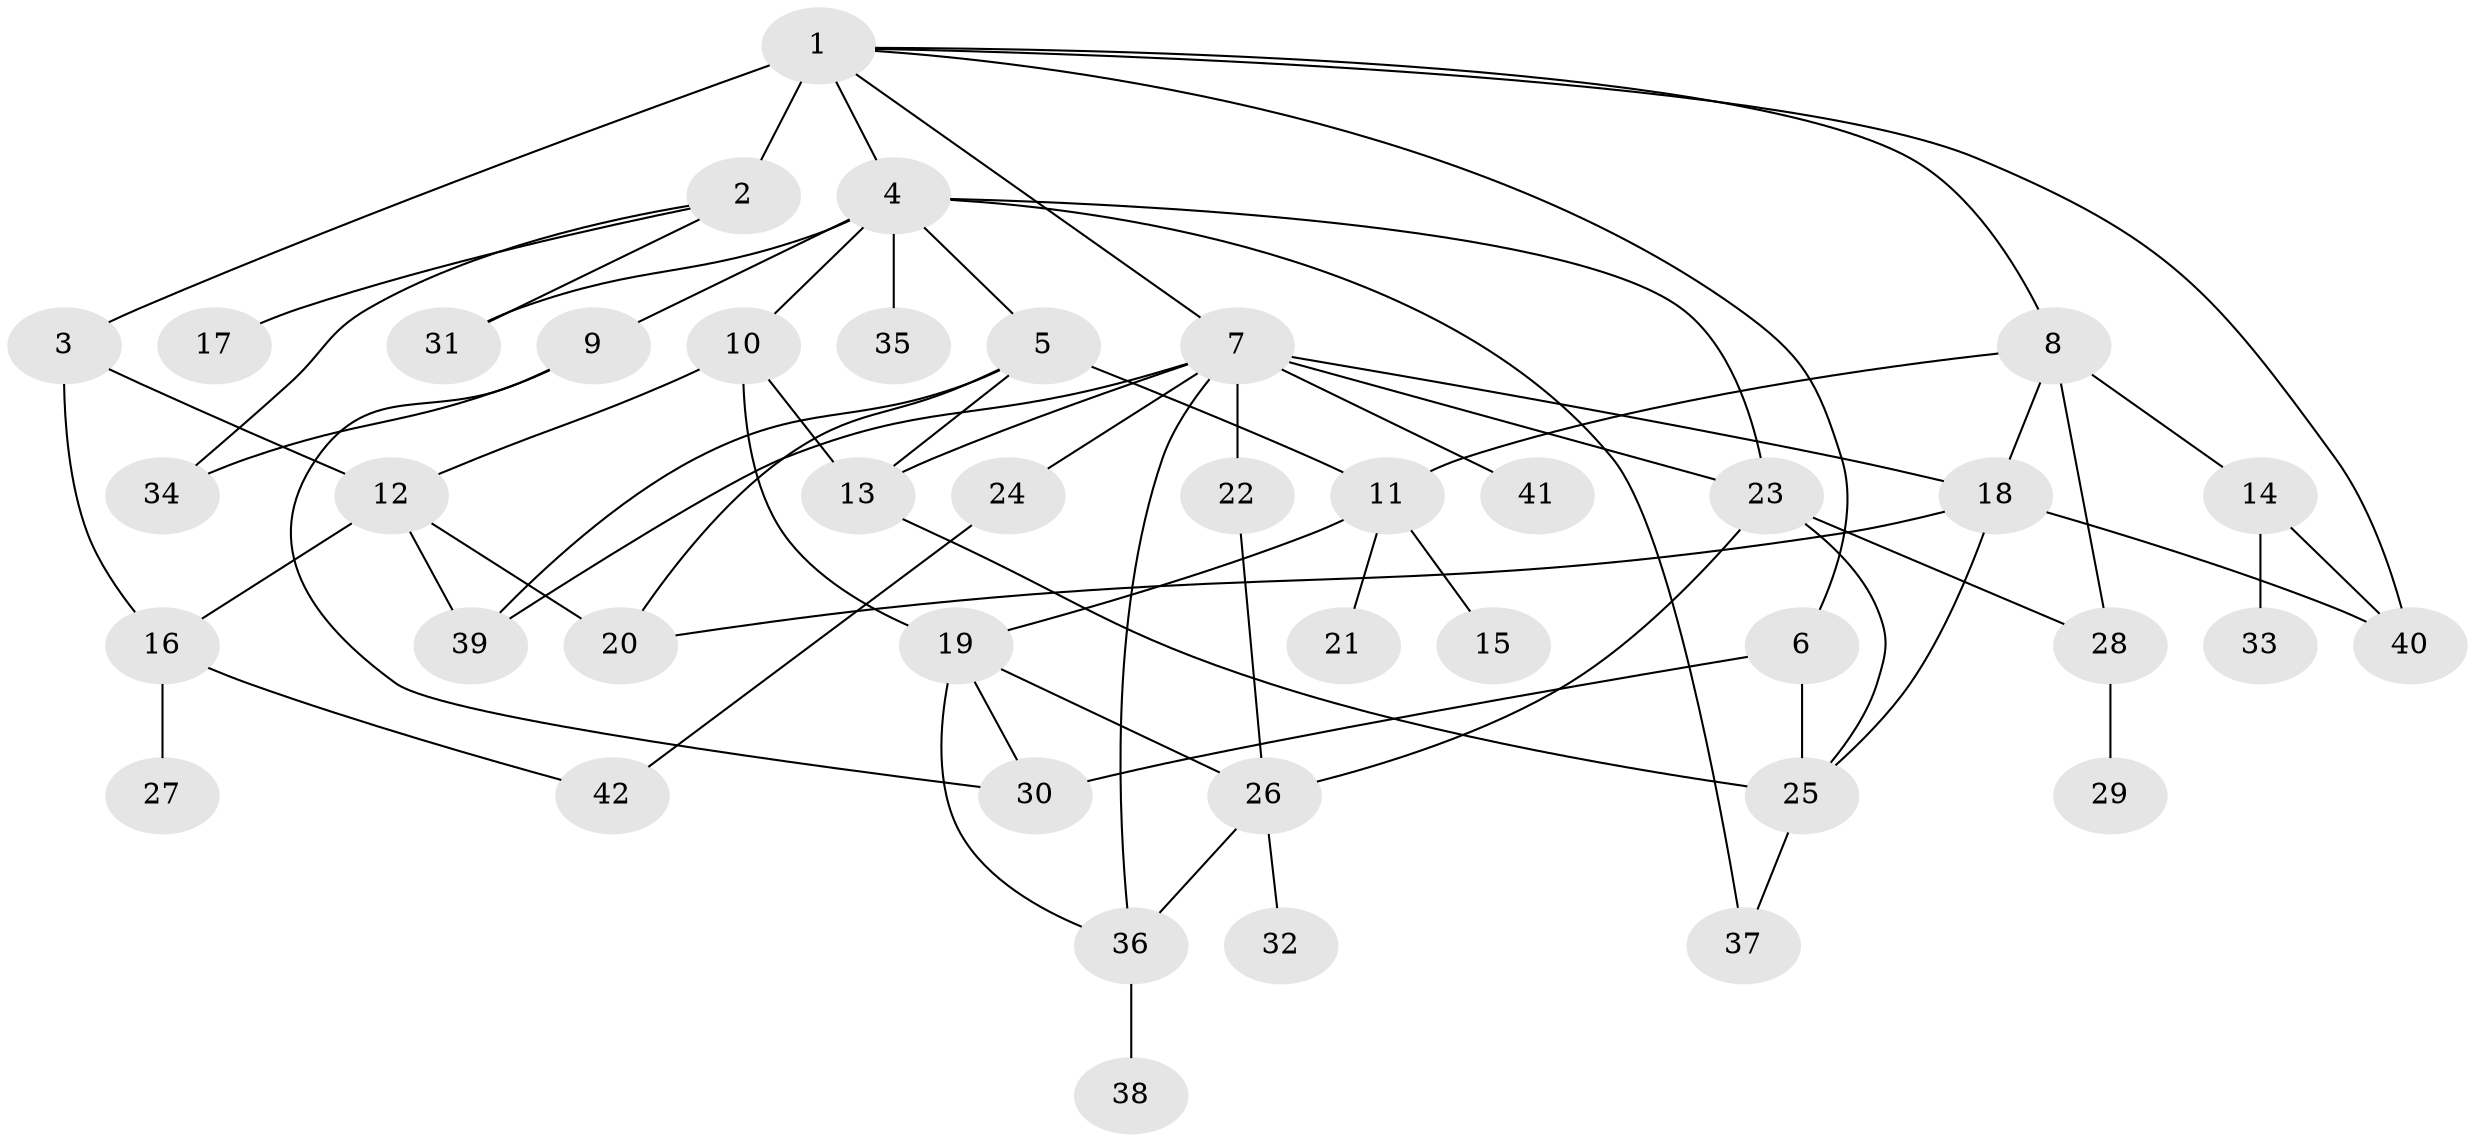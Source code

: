 // original degree distribution, {13: 0.007194244604316547, 2: 0.18705035971223022, 5: 0.04316546762589928, 12: 0.014388489208633094, 9: 0.014388489208633094, 10: 0.007194244604316547, 8: 0.02158273381294964, 7: 0.02158273381294964, 3: 0.1079136690647482, 1: 0.5107913669064749, 4: 0.06474820143884892}
// Generated by graph-tools (version 1.1) at 2025/50/03/04/25 22:50:06]
// undirected, 42 vertices, 69 edges
graph export_dot {
  node [color=gray90,style=filled];
  1;
  2;
  3;
  4;
  5;
  6;
  7;
  8;
  9;
  10;
  11;
  12;
  13;
  14;
  15;
  16;
  17;
  18;
  19;
  20;
  21;
  22;
  23;
  24;
  25;
  26;
  27;
  28;
  29;
  30;
  31;
  32;
  33;
  34;
  35;
  36;
  37;
  38;
  39;
  40;
  41;
  42;
  1 -- 2 [weight=4.0];
  1 -- 3 [weight=1.0];
  1 -- 4 [weight=1.0];
  1 -- 6 [weight=1.0];
  1 -- 7 [weight=1.0];
  1 -- 8 [weight=1.0];
  1 -- 40 [weight=1.0];
  2 -- 17 [weight=1.0];
  2 -- 31 [weight=1.0];
  2 -- 34 [weight=1.0];
  3 -- 12 [weight=1.0];
  3 -- 16 [weight=1.0];
  4 -- 5 [weight=1.0];
  4 -- 9 [weight=1.0];
  4 -- 10 [weight=1.0];
  4 -- 23 [weight=1.0];
  4 -- 31 [weight=1.0];
  4 -- 35 [weight=1.0];
  4 -- 37 [weight=1.0];
  5 -- 11 [weight=1.0];
  5 -- 13 [weight=1.0];
  5 -- 20 [weight=1.0];
  5 -- 39 [weight=1.0];
  6 -- 25 [weight=1.0];
  6 -- 30 [weight=7.0];
  7 -- 13 [weight=1.0];
  7 -- 18 [weight=3.0];
  7 -- 22 [weight=1.0];
  7 -- 23 [weight=1.0];
  7 -- 24 [weight=1.0];
  7 -- 36 [weight=1.0];
  7 -- 39 [weight=1.0];
  7 -- 41 [weight=1.0];
  8 -- 11 [weight=1.0];
  8 -- 14 [weight=1.0];
  8 -- 18 [weight=1.0];
  8 -- 28 [weight=2.0];
  9 -- 30 [weight=2.0];
  9 -- 34 [weight=1.0];
  10 -- 12 [weight=1.0];
  10 -- 13 [weight=1.0];
  10 -- 19 [weight=1.0];
  11 -- 15 [weight=1.0];
  11 -- 19 [weight=1.0];
  11 -- 21 [weight=4.0];
  12 -- 16 [weight=1.0];
  12 -- 20 [weight=1.0];
  12 -- 39 [weight=1.0];
  13 -- 25 [weight=1.0];
  14 -- 33 [weight=1.0];
  14 -- 40 [weight=1.0];
  16 -- 27 [weight=1.0];
  16 -- 42 [weight=1.0];
  18 -- 20 [weight=1.0];
  18 -- 25 [weight=1.0];
  18 -- 40 [weight=1.0];
  19 -- 26 [weight=1.0];
  19 -- 30 [weight=1.0];
  19 -- 36 [weight=1.0];
  22 -- 26 [weight=1.0];
  23 -- 25 [weight=1.0];
  23 -- 26 [weight=1.0];
  23 -- 28 [weight=1.0];
  24 -- 42 [weight=1.0];
  25 -- 37 [weight=1.0];
  26 -- 32 [weight=1.0];
  26 -- 36 [weight=1.0];
  28 -- 29 [weight=1.0];
  36 -- 38 [weight=1.0];
}
